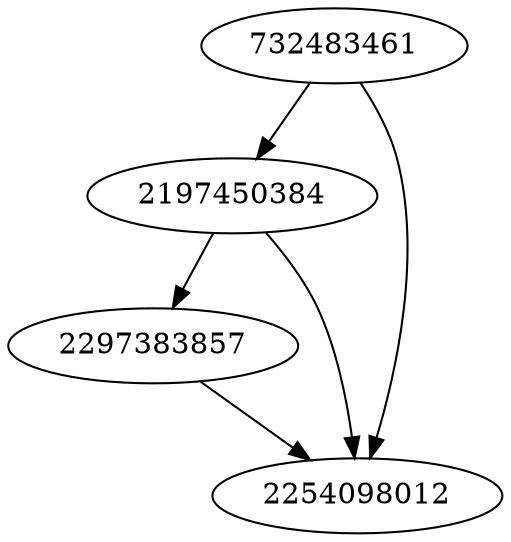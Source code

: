 strict digraph  {
2197450384;
2297383857;
2254098012;
732483461;
2197450384 -> 2254098012;
2197450384 -> 2297383857;
2297383857 -> 2254098012;
732483461 -> 2254098012;
732483461 -> 2197450384;
}
